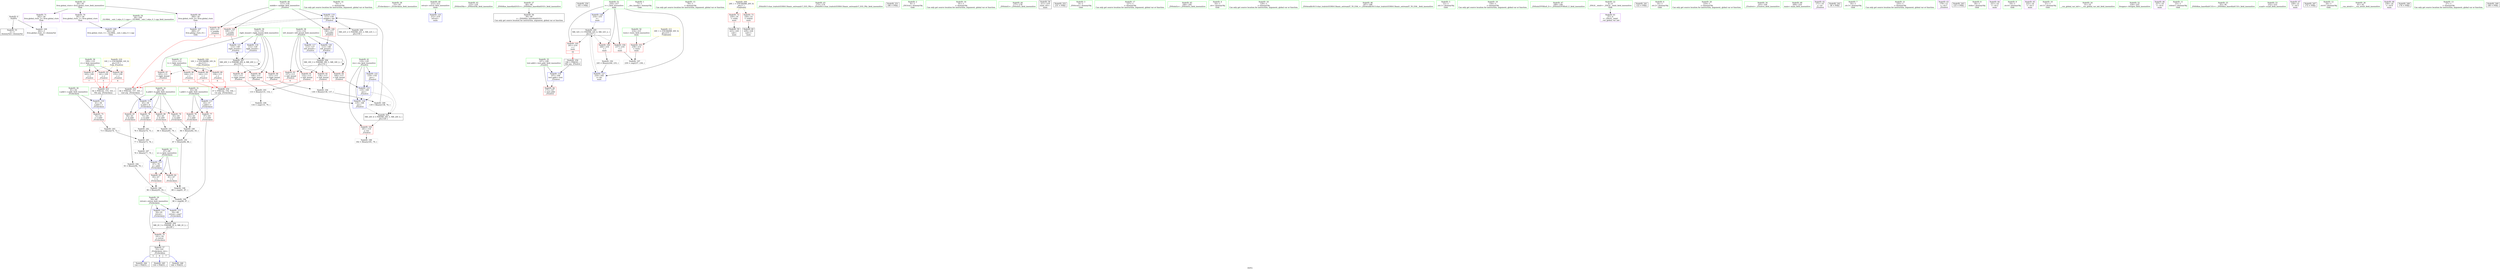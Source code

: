 digraph "SVFG" {
	label="SVFG";

	Node0x558db5deee20 [shape=record,color=grey,label="{NodeID: 0\nNullPtr}"];
	Node0x558db5deee20 -> Node0x558db5e073d0[style=solid];
	Node0x558db5deee20 -> Node0x558db5e05ff0[style=solid];
	Node0x558db5e06620 [shape=record,color=red,label="{NodeID: 97\n165\<--115\n\<--right_bound\n_Z5solvei\n|{<s0>7}}"];
	Node0x558db5e06620:s0 -> Node0x558db5e26470[style=solid,color=red];
	Node0x558db5e03d80 [shape=record,color=green,label="{NodeID: 14\n74\<--1\n\<--dummyObj\nCan only get source location for instruction, argument, global var or function.}"];
	Node0x558db5e099d0 [shape=record,color=grey,label="{NodeID: 194\n138 = Binary(136, 137, )\n}"];
	Node0x558db5e099d0 -> Node0x558db5e0fad0[style=solid];
	Node0x558db5e061c0 [shape=record,color=blue,label="{NodeID: 111\n63\<--57\nt.addr\<--t\n_Z5checkxxx\n}"];
	Node0x558db5e061c0 -> Node0x558db5e085d0[style=dashed];
	Node0x558db5e061c0 -> Node0x558db5e086a0[style=dashed];
	Node0x558db5e04b80 [shape=record,color=green,label="{NodeID: 28\n53\<--54\n_Z5checkxxx\<--_Z5checkxxx_field_insensitive\n}"];
	Node0x558db5e19f60 [shape=record,color=black,label="{NodeID: 208\nMR_22V_2 = PHI(MR_22V_3, MR_22V_1, )\npts\{118 \}\n}"];
	Node0x558db5e19f60 -> Node0x558db5e0b970[style=dashed];
	Node0x558db5e0be50 [shape=record,color=blue,label="{NodeID: 125\n212\<--219\nretval\<--\nmain\n}"];
	Node0x558db5e05740 [shape=record,color=green,label="{NodeID: 42\n123\<--124\n_ZNSirsERx\<--_ZNSirsERx_field_insensitive\n}"];
	Node0x558db5e074d0 [shape=record,color=black,label="{NodeID: 56\n39\<--40\n\<--_ZNSt8ios_base4InitD1Ev\nCan only get source location for instruction, argument, global var or function.}"];
	Node0x558db5e08090 [shape=record,color=purple,label="{NodeID: 70\n261\<--26\nllvm.global_ctors_1\<--llvm.global_ctors\nGlob }"];
	Node0x558db5e08090 -> Node0x558db5e05ef0[style=solid];
	Node0x558db5e25b70 [shape=record,color=black,label="{NodeID: 250\n183 = PHI()\n}"];
	Node0x558db5e08c50 [shape=record,color=red,label="{NodeID: 84\n175\<--107\n\<--test.addr\n_Z5solvei\n}"];
	Node0x558db5e02de0 [shape=record,color=green,label="{NodeID: 1\n7\<--1\n__dso_handle\<--dummyObj\nGlob }"];
	Node0x558db5e066f0 [shape=record,color=red,label="{NodeID: 98\n168\<--115\n\<--right_bound\n_Z5solvei\n}"];
	Node0x558db5e066f0 -> Node0x558db5e0bd80[style=solid];
	Node0x558db5e03e80 [shape=record,color=green,label="{NodeID: 15\n79\<--1\n\<--dummyObj\nCan only get source location for instruction, argument, global var or function.}"];
	Node0x558db5e09b50 [shape=record,color=grey,label="{NodeID: 195\n87 = Binary(84, 86, )\n}"];
	Node0x558db5e09b50 -> Node0x558db5e09fd0[style=solid];
	Node0x558db5e06290 [shape=record,color=blue,label="{NodeID: 112\n65\<--58\nk.addr\<--k\n_Z5checkxxx\n}"];
	Node0x558db5e06290 -> Node0x558db5e08770[style=dashed];
	Node0x558db5e06290 -> Node0x558db5e08840[style=dashed];
	Node0x558db5e06290 -> Node0x558db5e08910[style=dashed];
	Node0x558db5e06290 -> Node0x558db5e089e0[style=dashed];
	Node0x558db5e04c80 [shape=record,color=green,label="{NodeID: 29\n59\<--60\nretval\<--retval_field_insensitive\n_Z5checkxxx\n}"];
	Node0x558db5e04c80 -> Node0x558db5e08430[style=solid];
	Node0x558db5e04c80 -> Node0x558db5e06430[style=solid];
	Node0x558db5e04c80 -> Node0x558db5e0b630[style=solid];
	Node0x558db5e1a460 [shape=record,color=yellow,style=double,label="{NodeID: 209\n26V_1 = ENCHI(MR_26V_0)\npts\{1 \}\nFun[main]}"];
	Node0x558db5e1a460 -> Node0x558db5e08290[style=dashed];
	Node0x558db5e1a460 -> Node0x558db5e08360[style=dashed];
	Node0x558db5e0bf20 [shape=record,color=blue,label="{NodeID: 126\n216\<--235\ni\<--\nmain\n}"];
	Node0x558db5e0bf20 -> Node0x558db5e19060[style=dashed];
	Node0x558db5e05840 [shape=record,color=green,label="{NodeID: 43\n173\<--174\n_ZStlsISt11char_traitsIcEERSt13basic_ostreamIcT_ES5_PKc\<--_ZStlsISt11char_traitsIcEERSt13basic_ostreamIcT_ES5_PKc_field_insensitive\n}"];
	Node0x558db5e075d0 [shape=record,color=black,label="{NodeID: 57\n55\<--101\n_Z5checkxxx_ret\<--\n_Z5checkxxx\n|{<s0>5|<s1>6|<s2>7}}"];
	Node0x558db5e075d0:s0 -> Node0x558db5e254d0[style=solid,color=blue];
	Node0x558db5e075d0:s1 -> Node0x558db5e25630[style=solid,color=blue];
	Node0x558db5e075d0:s2 -> Node0x558db5e25730[style=solid,color=blue];
	Node0x558db5e08190 [shape=record,color=purple,label="{NodeID: 71\n262\<--26\nllvm.global_ctors_2\<--llvm.global_ctors\nGlob }"];
	Node0x558db5e08190 -> Node0x558db5e05ff0[style=solid];
	Node0x558db5e25c70 [shape=record,color=black,label="{NodeID: 251\n186 = PHI()\n}"];
	Node0x558db5e08d20 [shape=record,color=red,label="{NodeID: 85\n141\<--109\n\<--r\n_Z5solvei\n|{<s0>5}}"];
	Node0x558db5e08d20:s0 -> Node0x558db5e25e10[style=solid,color=red];
	Node0x558db5e02e70 [shape=record,color=green,label="{NodeID: 2\n8\<--1\n_ZSt3cin\<--dummyObj\nGlob }"];
	Node0x558db5e0f050 [shape=record,color=grey,label="{NodeID: 182\n76 = Binary(74, 75, )\n}"];
	Node0x558db5e0f050 -> Node0x558db5e0f4d0[style=solid];
	Node0x558db5e067c0 [shape=record,color=red,label="{NodeID: 99\n143\<--117\n\<--middle\n_Z5solvei\n|{<s0>5}}"];
	Node0x558db5e067c0:s0 -> Node0x558db5e26470[style=solid,color=red];
	Node0x558db5e03f80 [shape=record,color=green,label="{NodeID: 16\n91\<--1\n\<--dummyObj\nCan only get source location for instruction, argument, global var or function.}"];
	Node0x558db5e09cd0 [shape=record,color=grey,label="{NodeID: 196\n98 = cmp(96, 97, )\n}"];
	Node0x558db5e09cd0 -> Node0x558db5e0b630[style=solid];
	Node0x558db5e06360 [shape=record,color=blue,label="{NodeID: 113\n67\<--78\nx\<--add2\n_Z5checkxxx\n}"];
	Node0x558db5e06360 -> Node0x558db5e08ab0[style=dashed];
	Node0x558db5e06360 -> Node0x558db5e08b80[style=dashed];
	Node0x558db5e04d50 [shape=record,color=green,label="{NodeID: 30\n61\<--62\nr.addr\<--r.addr_field_insensitive\n_Z5checkxxx\n}"];
	Node0x558db5e04d50 -> Node0x558db5e08500[style=solid];
	Node0x558db5e04d50 -> Node0x558db5e060f0[style=solid];
	Node0x558db5e0bff0 [shape=record,color=blue,label="{NodeID: 127\n216\<--245\ni\<--inc\nmain\n}"];
	Node0x558db5e0bff0 -> Node0x558db5e19060[style=dashed];
	Node0x558db5e05940 [shape=record,color=green,label="{NodeID: 44\n177\<--178\n_ZNSolsEi\<--_ZNSolsEi_field_insensitive\n}"];
	Node0x558db5e076a0 [shape=record,color=black,label="{NodeID: 58\n211\<--219\nmain_ret\<--\nmain\n}"];
	Node0x558db5e08290 [shape=record,color=red,label="{NodeID: 72\n220\<--18\n\<--stdin\nmain\n}"];
	Node0x558db5e08290 -> Node0x558db5e07770[style=solid];
	Node0x558db5e25d40 [shape=record,color=black,label="{NodeID: 252\n231 = PHI()\n}"];
	Node0x558db5e08df0 [shape=record,color=red,label="{NodeID: 86\n155\<--109\n\<--r\n_Z5solvei\n|{<s0>6}}"];
	Node0x558db5e08df0:s0 -> Node0x558db5e25e10[style=solid,color=red];
	Node0x558db5e02f00 [shape=record,color=green,label="{NodeID: 3\n9\<--1\n_ZSt4cout\<--dummyObj\nGlob }"];
	Node0x558db5e0f1d0 [shape=record,color=grey,label="{NodeID: 183\n73 = Binary(74, 72, )\n}"];
	Node0x558db5e0f1d0 -> Node0x558db5e0f4d0[style=solid];
	Node0x558db5e06890 [shape=record,color=red,label="{NodeID: 100\n146\<--117\n\<--middle\n_Z5solvei\n}"];
	Node0x558db5e06890 -> Node0x558db5e0ba40[style=solid];
	Node0x558db5e04080 [shape=record,color=green,label="{NodeID: 17\n127\<--1\n\<--dummyObj\nCan only get source location for instruction, argument, global var or function.}"];
	Node0x558db5e09e50 [shape=record,color=grey,label="{NodeID: 197\n239 = cmp(237, 238, )\n}"];
	Node0x558db5e06430 [shape=record,color=blue,label="{NodeID: 114\n59\<--91\nretval\<--\n_Z5checkxxx\n}"];
	Node0x558db5e06430 -> Node0x558db5e18b60[style=dashed];
	Node0x558db5e04e20 [shape=record,color=green,label="{NodeID: 31\n63\<--64\nt.addr\<--t.addr_field_insensitive\n_Z5checkxxx\n}"];
	Node0x558db5e04e20 -> Node0x558db5e085d0[style=solid];
	Node0x558db5e04e20 -> Node0x558db5e086a0[style=solid];
	Node0x558db5e04e20 -> Node0x558db5e061c0[style=solid];
	Node0x558db5e1b060 [shape=record,color=yellow,style=double,label="{NodeID: 211\n30V_1 = ENCHI(MR_30V_0)\npts\{215 \}\nFun[main]}"];
	Node0x558db5e1b060 -> Node0x558db5e06b00[style=dashed];
	Node0x558db5e05a40 [shape=record,color=green,label="{NodeID: 45\n184\<--185\n_ZNSolsEx\<--_ZNSolsEx_field_insensitive\n}"];
	Node0x558db5e07770 [shape=record,color=black,label="{NodeID: 59\n223\<--220\ncall\<--\nmain\n}"];
	Node0x558db5e08360 [shape=record,color=red,label="{NodeID: 73\n226\<--23\n\<--stdout\nmain\n}"];
	Node0x558db5e08360 -> Node0x558db5e07840[style=solid];
	Node0x558db5e25e10 [shape=record,color=black,label="{NodeID: 253\n56 = PHI(141, 155, 163, )\n0th arg _Z5checkxxx }"];
	Node0x558db5e25e10 -> Node0x558db5e060f0[style=solid];
	Node0x558db5e08ec0 [shape=record,color=red,label="{NodeID: 87\n163\<--109\n\<--r\n_Z5solvei\n|{<s0>7}}"];
	Node0x558db5e08ec0:s0 -> Node0x558db5e25e10[style=solid,color=red];
	Node0x558db5e02f90 [shape=record,color=green,label="{NodeID: 4\n10\<--1\n.str\<--dummyObj\nGlob }"];
	Node0x558db5e0f350 [shape=record,color=grey,label="{NodeID: 184\n95 = Binary(94, 79, )\n}"];
	Node0x558db5e0f350 -> Node0x558db5e0f650[style=solid];
	Node0x558db5e06960 [shape=record,color=red,label="{NodeID: 101\n149\<--117\n\<--middle\n_Z5solvei\n}"];
	Node0x558db5e06960 -> Node0x558db5e0bb10[style=solid];
	Node0x558db5e04180 [shape=record,color=green,label="{NodeID: 18\n129\<--1\n\<--dummyObj\nCan only get source location for instruction, argument, global var or function.}"];
	Node0x558db5e09fd0 [shape=record,color=grey,label="{NodeID: 198\n88 = cmp(81, 87, )\n}"];
	Node0x558db5e0b630 [shape=record,color=blue,label="{NodeID: 115\n59\<--98\nretval\<--cmp7\n_Z5checkxxx\n}"];
	Node0x558db5e0b630 -> Node0x558db5e18b60[style=dashed];
	Node0x558db5e04ef0 [shape=record,color=green,label="{NodeID: 32\n65\<--66\nk.addr\<--k.addr_field_insensitive\n_Z5checkxxx\n}"];
	Node0x558db5e04ef0 -> Node0x558db5e08770[style=solid];
	Node0x558db5e04ef0 -> Node0x558db5e08840[style=solid];
	Node0x558db5e04ef0 -> Node0x558db5e08910[style=solid];
	Node0x558db5e04ef0 -> Node0x558db5e089e0[style=solid];
	Node0x558db5e04ef0 -> Node0x558db5e06290[style=solid];
	Node0x558db5e05b40 [shape=record,color=green,label="{NodeID: 46\n187\<--188\n_ZSt4endlIcSt11char_traitsIcEERSt13basic_ostreamIT_T0_ES6_\<--_ZSt4endlIcSt11char_traitsIcEERSt13basic_ostreamIT_T0_ES6__field_insensitive\n}"];
	Node0x558db5e07840 [shape=record,color=black,label="{NodeID: 60\n229\<--226\ncall1\<--\nmain\n}"];
	Node0x558db5e08430 [shape=record,color=red,label="{NodeID: 74\n101\<--59\n\<--retval\n_Z5checkxxx\n}"];
	Node0x558db5e08430 -> Node0x558db5e075d0[style=solid];
	Node0x558db5e261e0 [shape=record,color=black,label="{NodeID: 254\n57 = PHI(142, 156, 164, )\n1st arg _Z5checkxxx }"];
	Node0x558db5e261e0 -> Node0x558db5e061c0[style=solid];
	Node0x558db5e08f90 [shape=record,color=red,label="{NodeID: 88\n142\<--111\n\<--t\n_Z5solvei\n|{<s0>5}}"];
	Node0x558db5e08f90:s0 -> Node0x558db5e261e0[style=solid,color=red];
	Node0x558db5e037d0 [shape=record,color=green,label="{NodeID: 5\n12\<--1\n.str.1\<--dummyObj\nGlob }"];
	Node0x558db5e0f4d0 [shape=record,color=grey,label="{NodeID: 185\n77 = Binary(73, 76, )\n}"];
	Node0x558db5e0f4d0 -> Node0x558db5e0f7d0[style=solid];
	Node0x558db5e06a30 [shape=record,color=red,label="{NodeID: 102\n181\<--119\n\<--res\n_Z5solvei\n}"];
	Node0x558db5e06a30 -> Node0x558db5e0f950[style=solid];
	Node0x558db5e04280 [shape=record,color=green,label="{NodeID: 19\n154\<--1\n\<--dummyObj\nCan only get source location for instruction, argument, global var or function.}"];
	Node0x558db5e0a150 [shape=record,color=grey,label="{NodeID: 199\n134 = cmp(133, 79, )\n}"];
	Node0x558db5e0b700 [shape=record,color=blue,label="{NodeID: 116\n107\<--106\ntest.addr\<--test\n_Z5solvei\n}"];
	Node0x558db5e0b700 -> Node0x558db5e08c50[style=dashed];
	Node0x558db5e04fc0 [shape=record,color=green,label="{NodeID: 33\n67\<--68\nx\<--x_field_insensitive\n_Z5checkxxx\n}"];
	Node0x558db5e04fc0 -> Node0x558db5e08ab0[style=solid];
	Node0x558db5e04fc0 -> Node0x558db5e08b80[style=solid];
	Node0x558db5e04fc0 -> Node0x558db5e06360[style=solid];
	Node0x558db5e05c40 [shape=record,color=green,label="{NodeID: 47\n189\<--190\n_ZNSolsEPFRSoS_E\<--_ZNSolsEPFRSoS_E_field_insensitive\n}"];
	Node0x558db5e07910 [shape=record,color=purple,label="{NodeID: 61\n37\<--4\n\<--_ZStL8__ioinit\n__cxx_global_var_init\n}"];
	Node0x558db5ba7d90 [shape=record,color=black,label="{NodeID: 241\n122 = PHI()\n}"];
	Node0x558db5e08500 [shape=record,color=red,label="{NodeID: 75\n72\<--61\n\<--r.addr\n_Z5checkxxx\n}"];
	Node0x558db5e08500 -> Node0x558db5e0f1d0[style=solid];
	Node0x558db5e26470 [shape=record,color=black,label="{NodeID: 255\n58 = PHI(143, 157, 165, )\n2nd arg _Z5checkxxx }"];
	Node0x558db5e26470 -> Node0x558db5e06290[style=solid];
	Node0x558db5e09060 [shape=record,color=red,label="{NodeID: 89\n156\<--111\n\<--t\n_Z5solvei\n|{<s0>6}}"];
	Node0x558db5e09060:s0 -> Node0x558db5e261e0[style=solid,color=red];
	Node0x558db5e03860 [shape=record,color=green,label="{NodeID: 6\n14\<--1\n.str.2\<--dummyObj\nGlob }"];
	Node0x558db5e0f650 [shape=record,color=grey,label="{NodeID: 186\n96 = Binary(93, 95, )\n}"];
	Node0x558db5e0f650 -> Node0x558db5e09cd0[style=solid];
	Node0x558db5e06b00 [shape=record,color=red,label="{NodeID: 103\n238\<--214\n\<--tests\nmain\n}"];
	Node0x558db5e06b00 -> Node0x558db5e09e50[style=solid];
	Node0x558db5e04380 [shape=record,color=green,label="{NodeID: 20\n219\<--1\n\<--dummyObj\nCan only get source location for instruction, argument, global var or function.}"];
	Node0x558db5e0b7d0 [shape=record,color=blue,label="{NodeID: 117\n113\<--127\nleft_bound\<--\n_Z5solvei\n}"];
	Node0x558db5e0b7d0 -> Node0x558db5e19560[style=dashed];
	Node0x558db5e05090 [shape=record,color=green,label="{NodeID: 34\n103\<--104\n_Z5solvei\<--_Z5solvei_field_insensitive\n}"];
	Node0x558db5e06d60 [shape=record,color=green,label="{NodeID: 48\n209\<--210\nmain\<--main_field_insensitive\n}"];
	Node0x558db5e079e0 [shape=record,color=purple,label="{NodeID: 62\n171\<--10\n\<--.str\n_Z5solvei\n}"];
	Node0x558db5e25330 [shape=record,color=black,label="{NodeID: 242\n38 = PHI()\n}"];
	Node0x558db5e085d0 [shape=record,color=red,label="{NodeID: 76\n82\<--63\n\<--t.addr\n_Z5checkxxx\n}"];
	Node0x558db5e085d0 -> Node0x558db5e0fc50[style=solid];
	Node0x558db5e26630 [shape=record,color=black,label="{NodeID: 256\n106 = PHI(241, )\n0th arg _Z5solvei }"];
	Node0x558db5e26630 -> Node0x558db5e0b700[style=solid];
	Node0x558db5e09130 [shape=record,color=red,label="{NodeID: 90\n164\<--111\n\<--t\n_Z5solvei\n|{<s0>7}}"];
	Node0x558db5e09130:s0 -> Node0x558db5e261e0[style=solid,color=red];
	Node0x558db5e038f0 [shape=record,color=green,label="{NodeID: 7\n16\<--1\n.str.3\<--dummyObj\nGlob }"];
	Node0x558db5e0f7d0 [shape=record,color=grey,label="{NodeID: 187\n78 = Binary(77, 79, )\n}"];
	Node0x558db5e0f7d0 -> Node0x558db5e06360[style=solid];
	Node0x558db5e06bd0 [shape=record,color=red,label="{NodeID: 104\n237\<--216\n\<--i\nmain\n}"];
	Node0x558db5e06bd0 -> Node0x558db5e09e50[style=solid];
	Node0x558db5e04480 [shape=record,color=green,label="{NodeID: 21\n235\<--1\n\<--dummyObj\nCan only get source location for instruction, argument, global var or function.}"];
	Node0x558db5e0b8a0 [shape=record,color=blue,label="{NodeID: 118\n115\<--129\nright_bound\<--\n_Z5solvei\n}"];
	Node0x558db5e0b8a0 -> Node0x558db5e19a60[style=dashed];
	Node0x558db5e05190 [shape=record,color=green,label="{NodeID: 35\n107\<--108\ntest.addr\<--test.addr_field_insensitive\n_Z5solvei\n}"];
	Node0x558db5e05190 -> Node0x558db5e08c50[style=solid];
	Node0x558db5e05190 -> Node0x558db5e0b700[style=solid];
	Node0x558db5e06e60 [shape=record,color=green,label="{NodeID: 49\n212\<--213\nretval\<--retval_field_insensitive\nmain\n}"];
	Node0x558db5e06e60 -> Node0x558db5e0be50[style=solid];
	Node0x558db5e07ab0 [shape=record,color=purple,label="{NodeID: 63\n179\<--12\n\<--.str.1\n_Z5solvei\n}"];
	Node0x558db5e25400 [shape=record,color=black,label="{NodeID: 243\n125 = PHI()\n}"];
	Node0x558db5e086a0 [shape=record,color=red,label="{NodeID: 77\n97\<--63\n\<--t.addr\n_Z5checkxxx\n}"];
	Node0x558db5e086a0 -> Node0x558db5e09cd0[style=solid];
	Node0x558db5e09200 [shape=record,color=red,label="{NodeID: 91\n132\<--113\n\<--left_bound\n_Z5solvei\n}"];
	Node0x558db5e09200 -> Node0x558db5e09850[style=solid];
	Node0x558db5e03980 [shape=record,color=green,label="{NodeID: 8\n18\<--1\nstdin\<--dummyObj\nGlob }"];
	Node0x558db5e0f950 [shape=record,color=grey,label="{NodeID: 188\n182 = Binary(181, 79, )\n}"];
	Node0x558db5e06ca0 [shape=record,color=red,label="{NodeID: 105\n241\<--216\n\<--i\nmain\n|{<s0>16}}"];
	Node0x558db5e06ca0:s0 -> Node0x558db5e26630[style=solid,color=red];
	Node0x558db5e04580 [shape=record,color=green,label="{NodeID: 22\n4\<--6\n_ZStL8__ioinit\<--_ZStL8__ioinit_field_insensitive\nGlob }"];
	Node0x558db5e04580 -> Node0x558db5e07910[style=solid];
	Node0x558db5e0b970 [shape=record,color=blue,label="{NodeID: 119\n117\<--139\nmiddle\<--div\n_Z5solvei\n}"];
	Node0x558db5e0b970 -> Node0x558db5e067c0[style=dashed];
	Node0x558db5e0b970 -> Node0x558db5e06890[style=dashed];
	Node0x558db5e0b970 -> Node0x558db5e06960[style=dashed];
	Node0x558db5e0b970 -> Node0x558db5e19f60[style=dashed];
	Node0x558db5e05260 [shape=record,color=green,label="{NodeID: 36\n109\<--110\nr\<--r_field_insensitive\n_Z5solvei\n}"];
	Node0x558db5e05260 -> Node0x558db5e08d20[style=solid];
	Node0x558db5e05260 -> Node0x558db5e08df0[style=solid];
	Node0x558db5e05260 -> Node0x558db5e08ec0[style=solid];
	Node0x558db5e06f30 [shape=record,color=green,label="{NodeID: 50\n214\<--215\ntests\<--tests_field_insensitive\nmain\n}"];
	Node0x558db5e06f30 -> Node0x558db5e06b00[style=solid];
	Node0x558db5e07b80 [shape=record,color=purple,label="{NodeID: 64\n221\<--14\n\<--.str.2\nmain\n}"];
	Node0x558db5e254d0 [shape=record,color=black,label="{NodeID: 244\n144 = PHI(55, )\n}"];
	Node0x558db5e08770 [shape=record,color=red,label="{NodeID: 78\n75\<--65\n\<--k.addr\n_Z5checkxxx\n}"];
	Node0x558db5e08770 -> Node0x558db5e0f050[style=solid];
	Node0x558db5e092d0 [shape=record,color=red,label="{NodeID: 92\n136\<--113\n\<--left_bound\n_Z5solvei\n}"];
	Node0x558db5e092d0 -> Node0x558db5e099d0[style=solid];
	Node0x558db5e03a10 [shape=record,color=green,label="{NodeID: 9\n19\<--1\n.str.4\<--dummyObj\nGlob }"];
	Node0x558db5e0fad0 [shape=record,color=grey,label="{NodeID: 189\n139 = Binary(138, 74, )\n}"];
	Node0x558db5e0fad0 -> Node0x558db5e0b970[style=solid];
	Node0x558db5e05d50 [shape=record,color=red,label="{NodeID: 106\n244\<--216\n\<--i\nmain\n}"];
	Node0x558db5e05d50 -> Node0x558db5e096d0[style=solid];
	Node0x558db5e04680 [shape=record,color=green,label="{NodeID: 23\n26\<--30\nllvm.global_ctors\<--llvm.global_ctors_field_insensitive\nGlob }"];
	Node0x558db5e04680 -> Node0x558db5e07f90[style=solid];
	Node0x558db5e04680 -> Node0x558db5e08090[style=solid];
	Node0x558db5e04680 -> Node0x558db5e08190[style=solid];
	Node0x558db5e18660 [shape=record,color=black,label="{NodeID: 203\nMR_24V_6 = PHI(MR_24V_5, MR_24V_4, )\npts\{120 \}\n}"];
	Node0x558db5e18660 -> Node0x558db5e06a30[style=dashed];
	Node0x558db5e0ba40 [shape=record,color=blue,label="{NodeID: 120\n113\<--146\nleft_bound\<--\n_Z5solvei\n}"];
	Node0x558db5e0ba40 -> Node0x558db5e19560[style=dashed];
	Node0x558db5e05330 [shape=record,color=green,label="{NodeID: 37\n111\<--112\nt\<--t_field_insensitive\n_Z5solvei\n}"];
	Node0x558db5e05330 -> Node0x558db5e08f90[style=solid];
	Node0x558db5e05330 -> Node0x558db5e09060[style=solid];
	Node0x558db5e05330 -> Node0x558db5e09130[style=solid];
	Node0x558db5e07000 [shape=record,color=green,label="{NodeID: 51\n216\<--217\ni\<--i_field_insensitive\nmain\n}"];
	Node0x558db5e07000 -> Node0x558db5e06bd0[style=solid];
	Node0x558db5e07000 -> Node0x558db5e06ca0[style=solid];
	Node0x558db5e07000 -> Node0x558db5e05d50[style=solid];
	Node0x558db5e07000 -> Node0x558db5e0bf20[style=solid];
	Node0x558db5e07000 -> Node0x558db5e0bff0[style=solid];
	Node0x558db5e07c50 [shape=record,color=purple,label="{NodeID: 65\n222\<--16\n\<--.str.3\nmain\n}"];
	Node0x558db5e25630 [shape=record,color=black,label="{NodeID: 245\n158 = PHI(55, )\n}"];
	Node0x558db5e08840 [shape=record,color=red,label="{NodeID: 79\n83\<--65\n\<--k.addr\n_Z5checkxxx\n}"];
	Node0x558db5e08840 -> Node0x558db5e0fc50[style=solid];
	Node0x558db5e093a0 [shape=record,color=red,label="{NodeID: 93\n157\<--113\n\<--left_bound\n_Z5solvei\n|{<s0>6}}"];
	Node0x558db5e093a0:s0 -> Node0x558db5e26470[style=solid,color=red];
	Node0x558db5e03aa0 [shape=record,color=green,label="{NodeID: 10\n21\<--1\n.str.5\<--dummyObj\nGlob }"];
	Node0x558db5e0fc50 [shape=record,color=grey,label="{NodeID: 190\n84 = Binary(82, 83, )\n}"];
	Node0x558db5e0fc50 -> Node0x558db5e09b50[style=solid];
	Node0x558db5e05e20 [shape=record,color=blue,label="{NodeID: 107\n260\<--27\nllvm.global_ctors_0\<--\nGlob }"];
	Node0x558db5e04780 [shape=record,color=green,label="{NodeID: 24\n31\<--32\n__cxx_global_var_init\<--__cxx_global_var_init_field_insensitive\n}"];
	Node0x558db5e18b60 [shape=record,color=black,label="{NodeID: 204\nMR_2V_3 = PHI(MR_2V_4, MR_2V_2, )\npts\{60 \}\n}"];
	Node0x558db5e18b60 -> Node0x558db5e08430[style=dashed];
	Node0x558db5e0bb10 [shape=record,color=blue,label="{NodeID: 121\n115\<--149\nright_bound\<--\n_Z5solvei\n}"];
	Node0x558db5e0bb10 -> Node0x558db5e19a60[style=dashed];
	Node0x558db5e05400 [shape=record,color=green,label="{NodeID: 38\n113\<--114\nleft_bound\<--left_bound_field_insensitive\n_Z5solvei\n}"];
	Node0x558db5e05400 -> Node0x558db5e09200[style=solid];
	Node0x558db5e05400 -> Node0x558db5e092d0[style=solid];
	Node0x558db5e05400 -> Node0x558db5e093a0[style=solid];
	Node0x558db5e05400 -> Node0x558db5e09470[style=solid];
	Node0x558db5e05400 -> Node0x558db5e0b7d0[style=solid];
	Node0x558db5e05400 -> Node0x558db5e0ba40[style=solid];
	Node0x558db5e070d0 [shape=record,color=green,label="{NodeID: 52\n224\<--225\nfreopen\<--freopen_field_insensitive\n}"];
	Node0x558db5e07d20 [shape=record,color=purple,label="{NodeID: 66\n227\<--19\n\<--.str.4\nmain\n}"];
	Node0x558db5e25730 [shape=record,color=black,label="{NodeID: 246\n166 = PHI(55, )\n}"];
	Node0x558db5e08910 [shape=record,color=red,label="{NodeID: 80\n85\<--65\n\<--k.addr\n_Z5checkxxx\n}"];
	Node0x558db5e08910 -> Node0x558db5e0fdd0[style=solid];
	Node0x558db5e09470 [shape=record,color=red,label="{NodeID: 94\n160\<--113\n\<--left_bound\n_Z5solvei\n}"];
	Node0x558db5e09470 -> Node0x558db5e0bcb0[style=solid];
	Node0x558db5e03b30 [shape=record,color=green,label="{NodeID: 11\n23\<--1\nstdout\<--dummyObj\nGlob }"];
	Node0x558db5e0fdd0 [shape=record,color=grey,label="{NodeID: 191\n86 = Binary(85, 79, )\n}"];
	Node0x558db5e0fdd0 -> Node0x558db5e09b50[style=solid];
	Node0x558db5e05ef0 [shape=record,color=blue,label="{NodeID: 108\n261\<--28\nllvm.global_ctors_1\<--_GLOBAL__sub_I_sdya_0_1.cpp\nGlob }"];
	Node0x558db5e04880 [shape=record,color=green,label="{NodeID: 25\n35\<--36\n_ZNSt8ios_base4InitC1Ev\<--_ZNSt8ios_base4InitC1Ev_field_insensitive\n}"];
	Node0x558db5e19060 [shape=record,color=black,label="{NodeID: 205\nMR_32V_3 = PHI(MR_32V_4, MR_32V_2, )\npts\{217 \}\n}"];
	Node0x558db5e19060 -> Node0x558db5e06bd0[style=dashed];
	Node0x558db5e19060 -> Node0x558db5e06ca0[style=dashed];
	Node0x558db5e19060 -> Node0x558db5e05d50[style=dashed];
	Node0x558db5e19060 -> Node0x558db5e0bff0[style=dashed];
	Node0x558db5e0bbe0 [shape=record,color=blue,label="{NodeID: 122\n119\<--154\nres\<--\n_Z5solvei\n}"];
	Node0x558db5e0bbe0 -> Node0x558db5e0bcb0[style=dashed];
	Node0x558db5e0bbe0 -> Node0x558db5e0bd80[style=dashed];
	Node0x558db5e0bbe0 -> Node0x558db5e18660[style=dashed];
	Node0x558db5e054d0 [shape=record,color=green,label="{NodeID: 39\n115\<--116\nright_bound\<--right_bound_field_insensitive\n_Z5solvei\n}"];
	Node0x558db5e054d0 -> Node0x558db5e09540[style=solid];
	Node0x558db5e054d0 -> Node0x558db5e06550[style=solid];
	Node0x558db5e054d0 -> Node0x558db5e06620[style=solid];
	Node0x558db5e054d0 -> Node0x558db5e066f0[style=solid];
	Node0x558db5e054d0 -> Node0x558db5e0b8a0[style=solid];
	Node0x558db5e054d0 -> Node0x558db5e0bb10[style=solid];
	Node0x558db5e1b7c0 [shape=record,color=yellow,style=double,label="{NodeID: 219\n14V_1 = ENCHI(MR_14V_0)\npts\{110 \}\nFun[_Z5solvei]}"];
	Node0x558db5e1b7c0 -> Node0x558db5e08d20[style=dashed];
	Node0x558db5e1b7c0 -> Node0x558db5e08df0[style=dashed];
	Node0x558db5e1b7c0 -> Node0x558db5e08ec0[style=dashed];
	Node0x558db5e071d0 [shape=record,color=green,label="{NodeID: 53\n232\<--233\nscanf\<--scanf_field_insensitive\n}"];
	Node0x558db5e07df0 [shape=record,color=purple,label="{NodeID: 67\n228\<--21\n\<--.str.5\nmain\n}"];
	Node0x558db5e25870 [shape=record,color=black,label="{NodeID: 247\n172 = PHI()\n}"];
	Node0x558db5e089e0 [shape=record,color=red,label="{NodeID: 81\n94\<--65\n\<--k.addr\n_Z5checkxxx\n}"];
	Node0x558db5e089e0 -> Node0x558db5e0f350[style=solid];
	Node0x558db5e09540 [shape=record,color=red,label="{NodeID: 95\n131\<--115\n\<--right_bound\n_Z5solvei\n}"];
	Node0x558db5e09540 -> Node0x558db5e09850[style=solid];
	Node0x558db5e03bc0 [shape=record,color=green,label="{NodeID: 12\n24\<--1\n.str.6\<--dummyObj\nGlob }"];
	Node0x558db5e096d0 [shape=record,color=grey,label="{NodeID: 192\n245 = Binary(244, 235, )\n}"];
	Node0x558db5e096d0 -> Node0x558db5e0bff0[style=solid];
	Node0x558db5e05ff0 [shape=record,color=blue, style = dotted,label="{NodeID: 109\n262\<--3\nllvm.global_ctors_2\<--dummyVal\nGlob }"];
	Node0x558db5e04980 [shape=record,color=green,label="{NodeID: 26\n41\<--42\n__cxa_atexit\<--__cxa_atexit_field_insensitive\n}"];
	Node0x558db5e19560 [shape=record,color=black,label="{NodeID: 206\nMR_18V_3 = PHI(MR_18V_5, MR_18V_2, )\npts\{114 \}\n}"];
	Node0x558db5e19560 -> Node0x558db5e09200[style=dashed];
	Node0x558db5e19560 -> Node0x558db5e092d0[style=dashed];
	Node0x558db5e19560 -> Node0x558db5e093a0[style=dashed];
	Node0x558db5e19560 -> Node0x558db5e09470[style=dashed];
	Node0x558db5e19560 -> Node0x558db5e0ba40[style=dashed];
	Node0x558db5e19560 -> Node0x558db5e19560[style=dashed];
	Node0x558db5e0bcb0 [shape=record,color=blue,label="{NodeID: 123\n119\<--160\nres\<--\n_Z5solvei\n}"];
	Node0x558db5e0bcb0 -> Node0x558db5e0bd80[style=dashed];
	Node0x558db5e0bcb0 -> Node0x558db5e18660[style=dashed];
	Node0x558db5e055a0 [shape=record,color=green,label="{NodeID: 40\n117\<--118\nmiddle\<--middle_field_insensitive\n_Z5solvei\n}"];
	Node0x558db5e055a0 -> Node0x558db5e067c0[style=solid];
	Node0x558db5e055a0 -> Node0x558db5e06890[style=solid];
	Node0x558db5e055a0 -> Node0x558db5e06960[style=solid];
	Node0x558db5e055a0 -> Node0x558db5e0b970[style=solid];
	Node0x558db5e1b8a0 [shape=record,color=yellow,style=double,label="{NodeID: 220\n16V_1 = ENCHI(MR_16V_0)\npts\{112 \}\nFun[_Z5solvei]}"];
	Node0x558db5e1b8a0 -> Node0x558db5e08f90[style=dashed];
	Node0x558db5e1b8a0 -> Node0x558db5e09060[style=dashed];
	Node0x558db5e1b8a0 -> Node0x558db5e09130[style=dashed];
	Node0x558db5e072d0 [shape=record,color=green,label="{NodeID: 54\n28\<--256\n_GLOBAL__sub_I_sdya_0_1.cpp\<--_GLOBAL__sub_I_sdya_0_1.cpp_field_insensitive\n}"];
	Node0x558db5e072d0 -> Node0x558db5e05ef0[style=solid];
	Node0x558db5e07ec0 [shape=record,color=purple,label="{NodeID: 68\n230\<--24\n\<--.str.6\nmain\n}"];
	Node0x558db5e25970 [shape=record,color=black,label="{NodeID: 248\n176 = PHI()\n}"];
	Node0x558db5e08ab0 [shape=record,color=red,label="{NodeID: 82\n81\<--67\n\<--x\n_Z5checkxxx\n}"];
	Node0x558db5e08ab0 -> Node0x558db5e09fd0[style=solid];
	Node0x558db5e06550 [shape=record,color=red,label="{NodeID: 96\n137\<--115\n\<--right_bound\n_Z5solvei\n}"];
	Node0x558db5e06550 -> Node0x558db5e099d0[style=solid];
	Node0x558db5e03c80 [shape=record,color=green,label="{NodeID: 13\n27\<--1\n\<--dummyObj\nCan only get source location for instruction, argument, global var or function.}"];
	Node0x558db5e09850 [shape=record,color=grey,label="{NodeID: 193\n133 = Binary(131, 132, )\n}"];
	Node0x558db5e09850 -> Node0x558db5e0a150[style=solid];
	Node0x558db5e060f0 [shape=record,color=blue,label="{NodeID: 110\n61\<--56\nr.addr\<--r\n_Z5checkxxx\n}"];
	Node0x558db5e060f0 -> Node0x558db5e08500[style=dashed];
	Node0x558db5e04a80 [shape=record,color=green,label="{NodeID: 27\n40\<--46\n_ZNSt8ios_base4InitD1Ev\<--_ZNSt8ios_base4InitD1Ev_field_insensitive\n}"];
	Node0x558db5e04a80 -> Node0x558db5e074d0[style=solid];
	Node0x558db5e19a60 [shape=record,color=black,label="{NodeID: 207\nMR_20V_3 = PHI(MR_20V_4, MR_20V_2, )\npts\{116 \}\n}"];
	Node0x558db5e19a60 -> Node0x558db5e09540[style=dashed];
	Node0x558db5e19a60 -> Node0x558db5e06550[style=dashed];
	Node0x558db5e19a60 -> Node0x558db5e06620[style=dashed];
	Node0x558db5e19a60 -> Node0x558db5e066f0[style=dashed];
	Node0x558db5e19a60 -> Node0x558db5e0bb10[style=dashed];
	Node0x558db5e19a60 -> Node0x558db5e19a60[style=dashed];
	Node0x558db5e0bd80 [shape=record,color=blue,label="{NodeID: 124\n119\<--168\nres\<--\n_Z5solvei\n}"];
	Node0x558db5e0bd80 -> Node0x558db5e18660[style=dashed];
	Node0x558db5e05670 [shape=record,color=green,label="{NodeID: 41\n119\<--120\nres\<--res_field_insensitive\n_Z5solvei\n}"];
	Node0x558db5e05670 -> Node0x558db5e06a30[style=solid];
	Node0x558db5e05670 -> Node0x558db5e0bbe0[style=solid];
	Node0x558db5e05670 -> Node0x558db5e0bcb0[style=solid];
	Node0x558db5e05670 -> Node0x558db5e0bd80[style=solid];
	Node0x558db5e073d0 [shape=record,color=black,label="{NodeID: 55\n2\<--3\ndummyVal\<--dummyVal\n}"];
	Node0x558db5e07f90 [shape=record,color=purple,label="{NodeID: 69\n260\<--26\nllvm.global_ctors_0\<--llvm.global_ctors\nGlob }"];
	Node0x558db5e07f90 -> Node0x558db5e05e20[style=solid];
	Node0x558db5e25a70 [shape=record,color=black,label="{NodeID: 249\n180 = PHI()\n}"];
	Node0x558db5e08b80 [shape=record,color=red,label="{NodeID: 83\n93\<--67\n\<--x\n_Z5checkxxx\n}"];
	Node0x558db5e08b80 -> Node0x558db5e0f650[style=solid];
}
